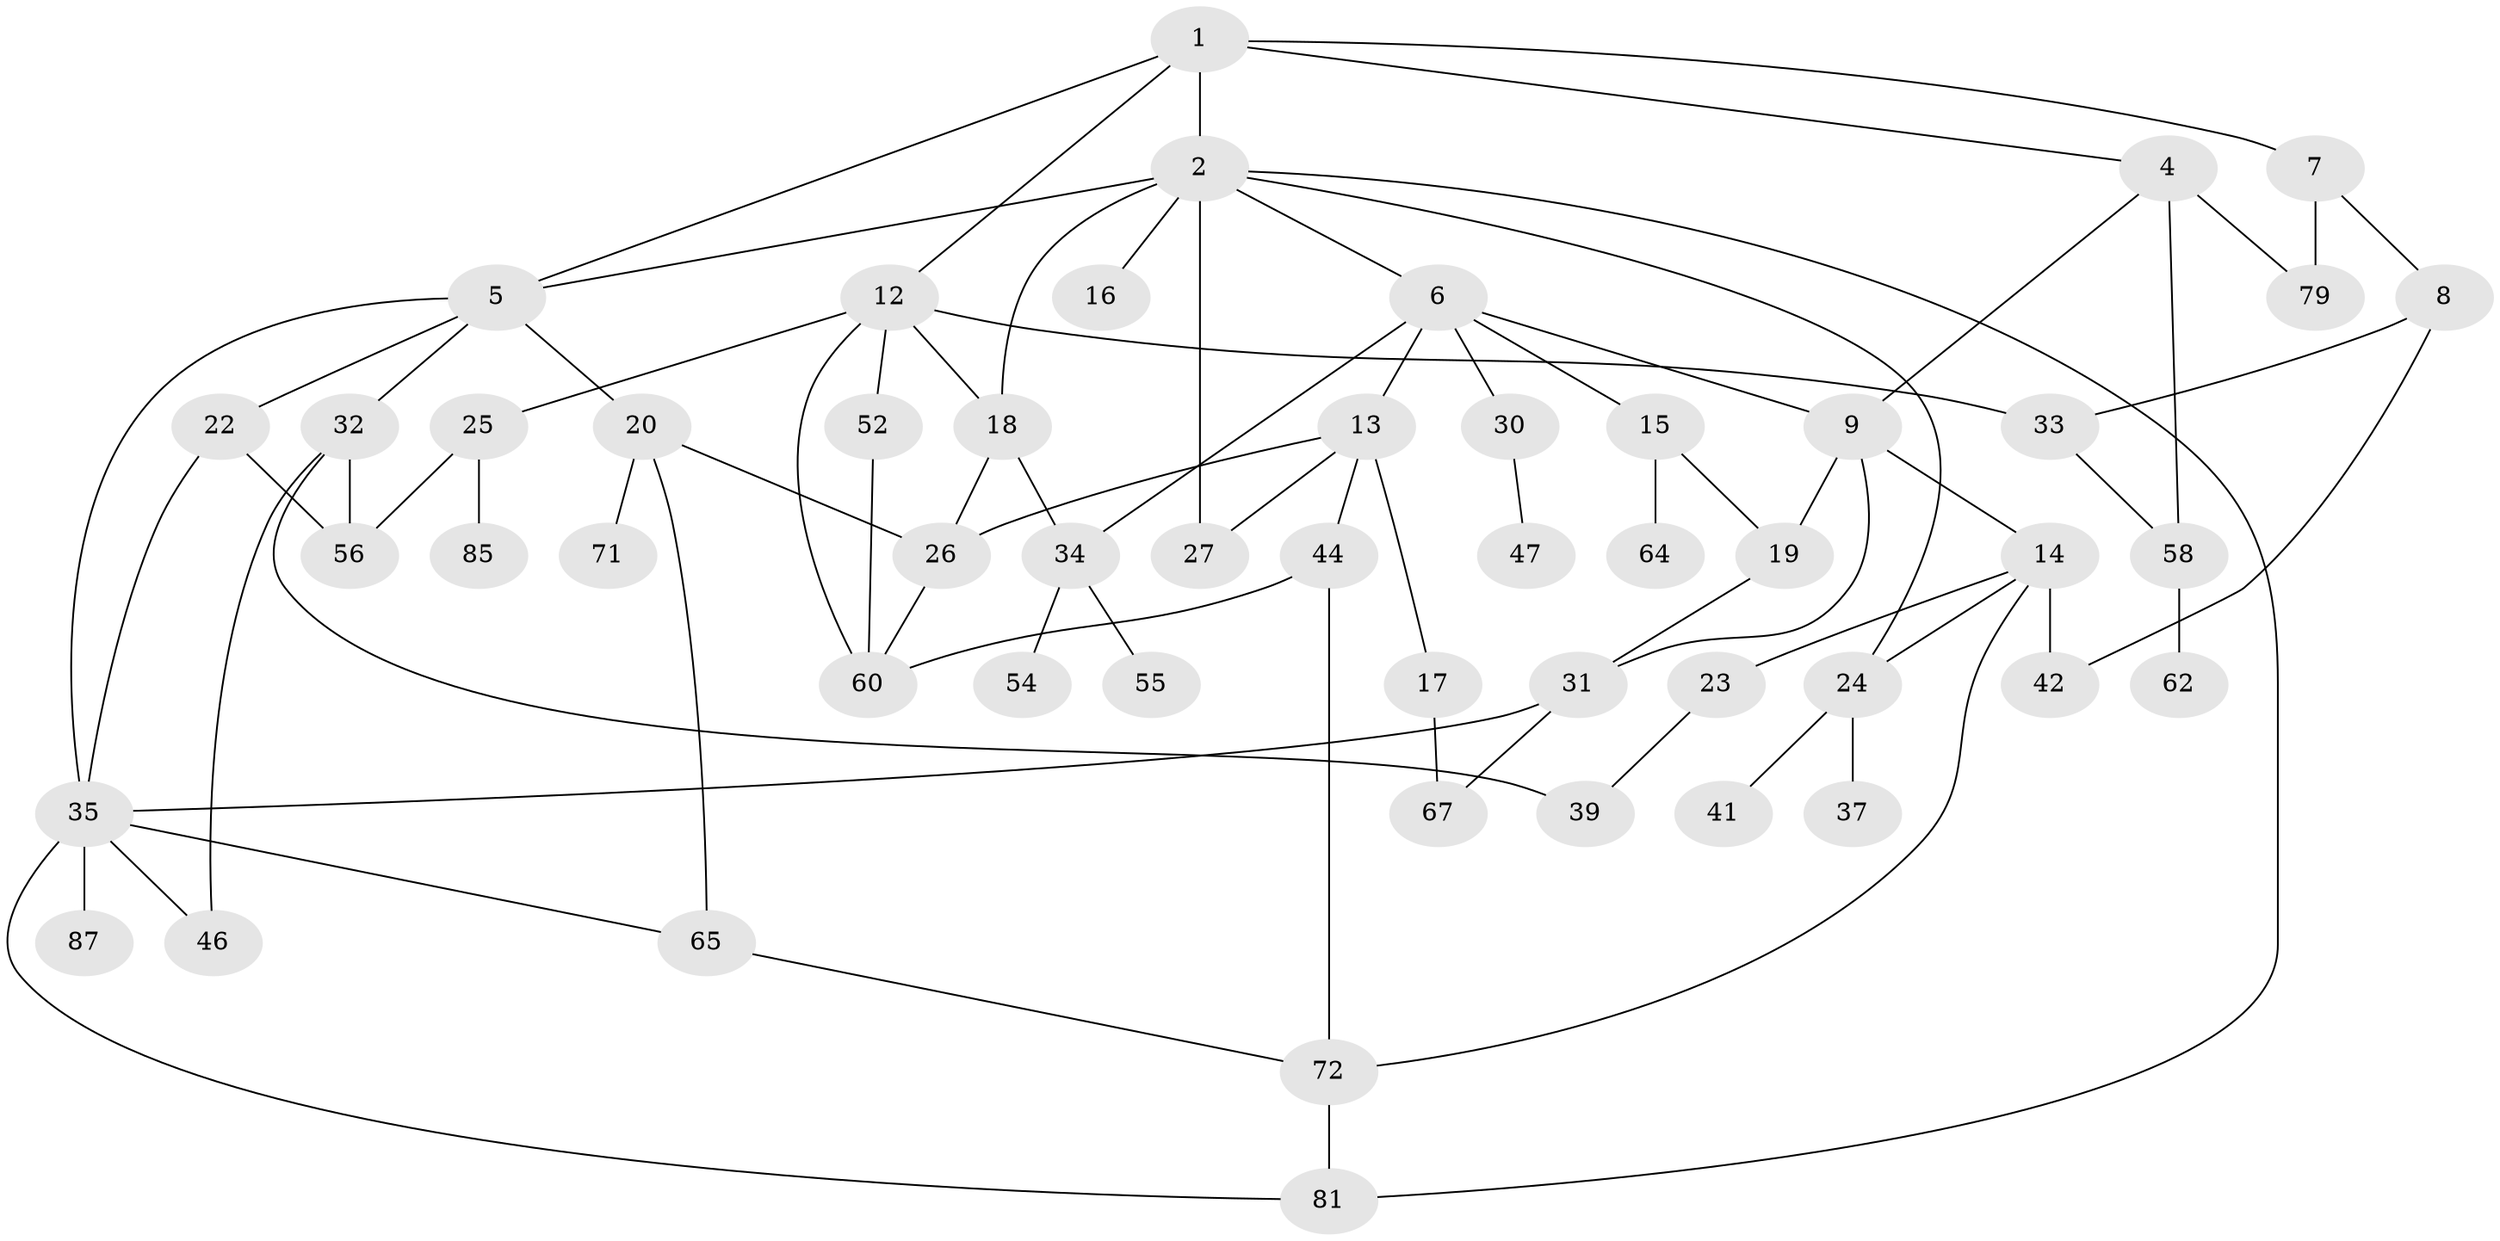 // original degree distribution, {3: 0.28735632183908044, 6: 0.011494252873563218, 4: 0.16091954022988506, 5: 0.04597701149425287, 2: 0.27586206896551724, 7: 0.011494252873563218, 1: 0.20689655172413793}
// Generated by graph-tools (version 1.1) at 2025/41/03/06/25 10:41:26]
// undirected, 52 vertices, 80 edges
graph export_dot {
graph [start="1"]
  node [color=gray90,style=filled];
  1 [super="+3"];
  2 [super="+38"];
  4 [super="+68"];
  5 [super="+28"];
  6 [super="+10"];
  7 [super="+48"];
  8 [super="+74"];
  9 [super="+11"];
  12 [super="+59"];
  13;
  14 [super="+21"];
  15 [super="+53"];
  16 [super="+84"];
  17 [super="+36"];
  18 [super="+77"];
  19 [super="+70"];
  20 [super="+80"];
  22;
  23;
  24 [super="+29"];
  25 [super="+69"];
  26 [super="+50"];
  27 [super="+76"];
  30 [super="+43"];
  31 [super="+45"];
  32 [super="+49"];
  33 [super="+75"];
  34 [super="+86"];
  35 [super="+40"];
  37 [super="+51"];
  39 [super="+63"];
  41;
  42 [super="+82"];
  44;
  46;
  47 [super="+73"];
  52;
  54 [super="+57"];
  55;
  56 [super="+61"];
  58;
  60 [super="+66"];
  62;
  64;
  65;
  67;
  71;
  72 [super="+78"];
  79;
  81 [super="+83"];
  85;
  87;
  1 -- 2;
  1 -- 7;
  1 -- 5;
  1 -- 12;
  1 -- 4;
  2 -- 6;
  2 -- 16;
  2 -- 18;
  2 -- 81;
  2 -- 5;
  2 -- 27;
  2 -- 24;
  4 -- 9;
  4 -- 58;
  4 -- 79;
  5 -- 20;
  5 -- 22;
  5 -- 32;
  5 -- 35;
  6 -- 30;
  6 -- 34;
  6 -- 13;
  6 -- 15;
  6 -- 9;
  7 -- 8;
  7 -- 79;
  8 -- 33;
  8 -- 42;
  9 -- 14;
  9 -- 19;
  9 -- 31;
  12 -- 25;
  12 -- 33;
  12 -- 52;
  12 -- 18;
  12 -- 60;
  13 -- 17;
  13 -- 26;
  13 -- 27;
  13 -- 44;
  14 -- 24;
  14 -- 42;
  14 -- 72;
  14 -- 23;
  15 -- 19;
  15 -- 64;
  17 -- 67;
  18 -- 34;
  18 -- 26;
  19 -- 31;
  20 -- 71;
  20 -- 65;
  20 -- 26;
  22 -- 56;
  22 -- 35;
  23 -- 39;
  24 -- 41;
  24 -- 37;
  25 -- 85;
  25 -- 56;
  26 -- 60;
  30 -- 47;
  31 -- 35;
  31 -- 67;
  32 -- 39;
  32 -- 56;
  32 -- 46;
  33 -- 58;
  34 -- 54;
  34 -- 55;
  35 -- 46;
  35 -- 65;
  35 -- 87;
  35 -- 81;
  44 -- 72;
  44 -- 60;
  52 -- 60;
  58 -- 62;
  65 -- 72;
  72 -- 81;
}
